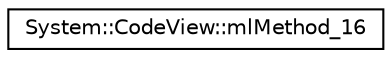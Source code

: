 digraph G
{
  edge [fontname="Helvetica",fontsize="10",labelfontname="Helvetica",labelfontsize="10"];
  node [fontname="Helvetica",fontsize="10",shape=record];
  rankdir="LR";
  Node1 [label="System::CodeView::mlMethod_16",height=0.2,width=0.4,color="black", fillcolor="white", style="filled",URL="$struct_system_1_1_code_view_1_1ml_method__16.html"];
}
